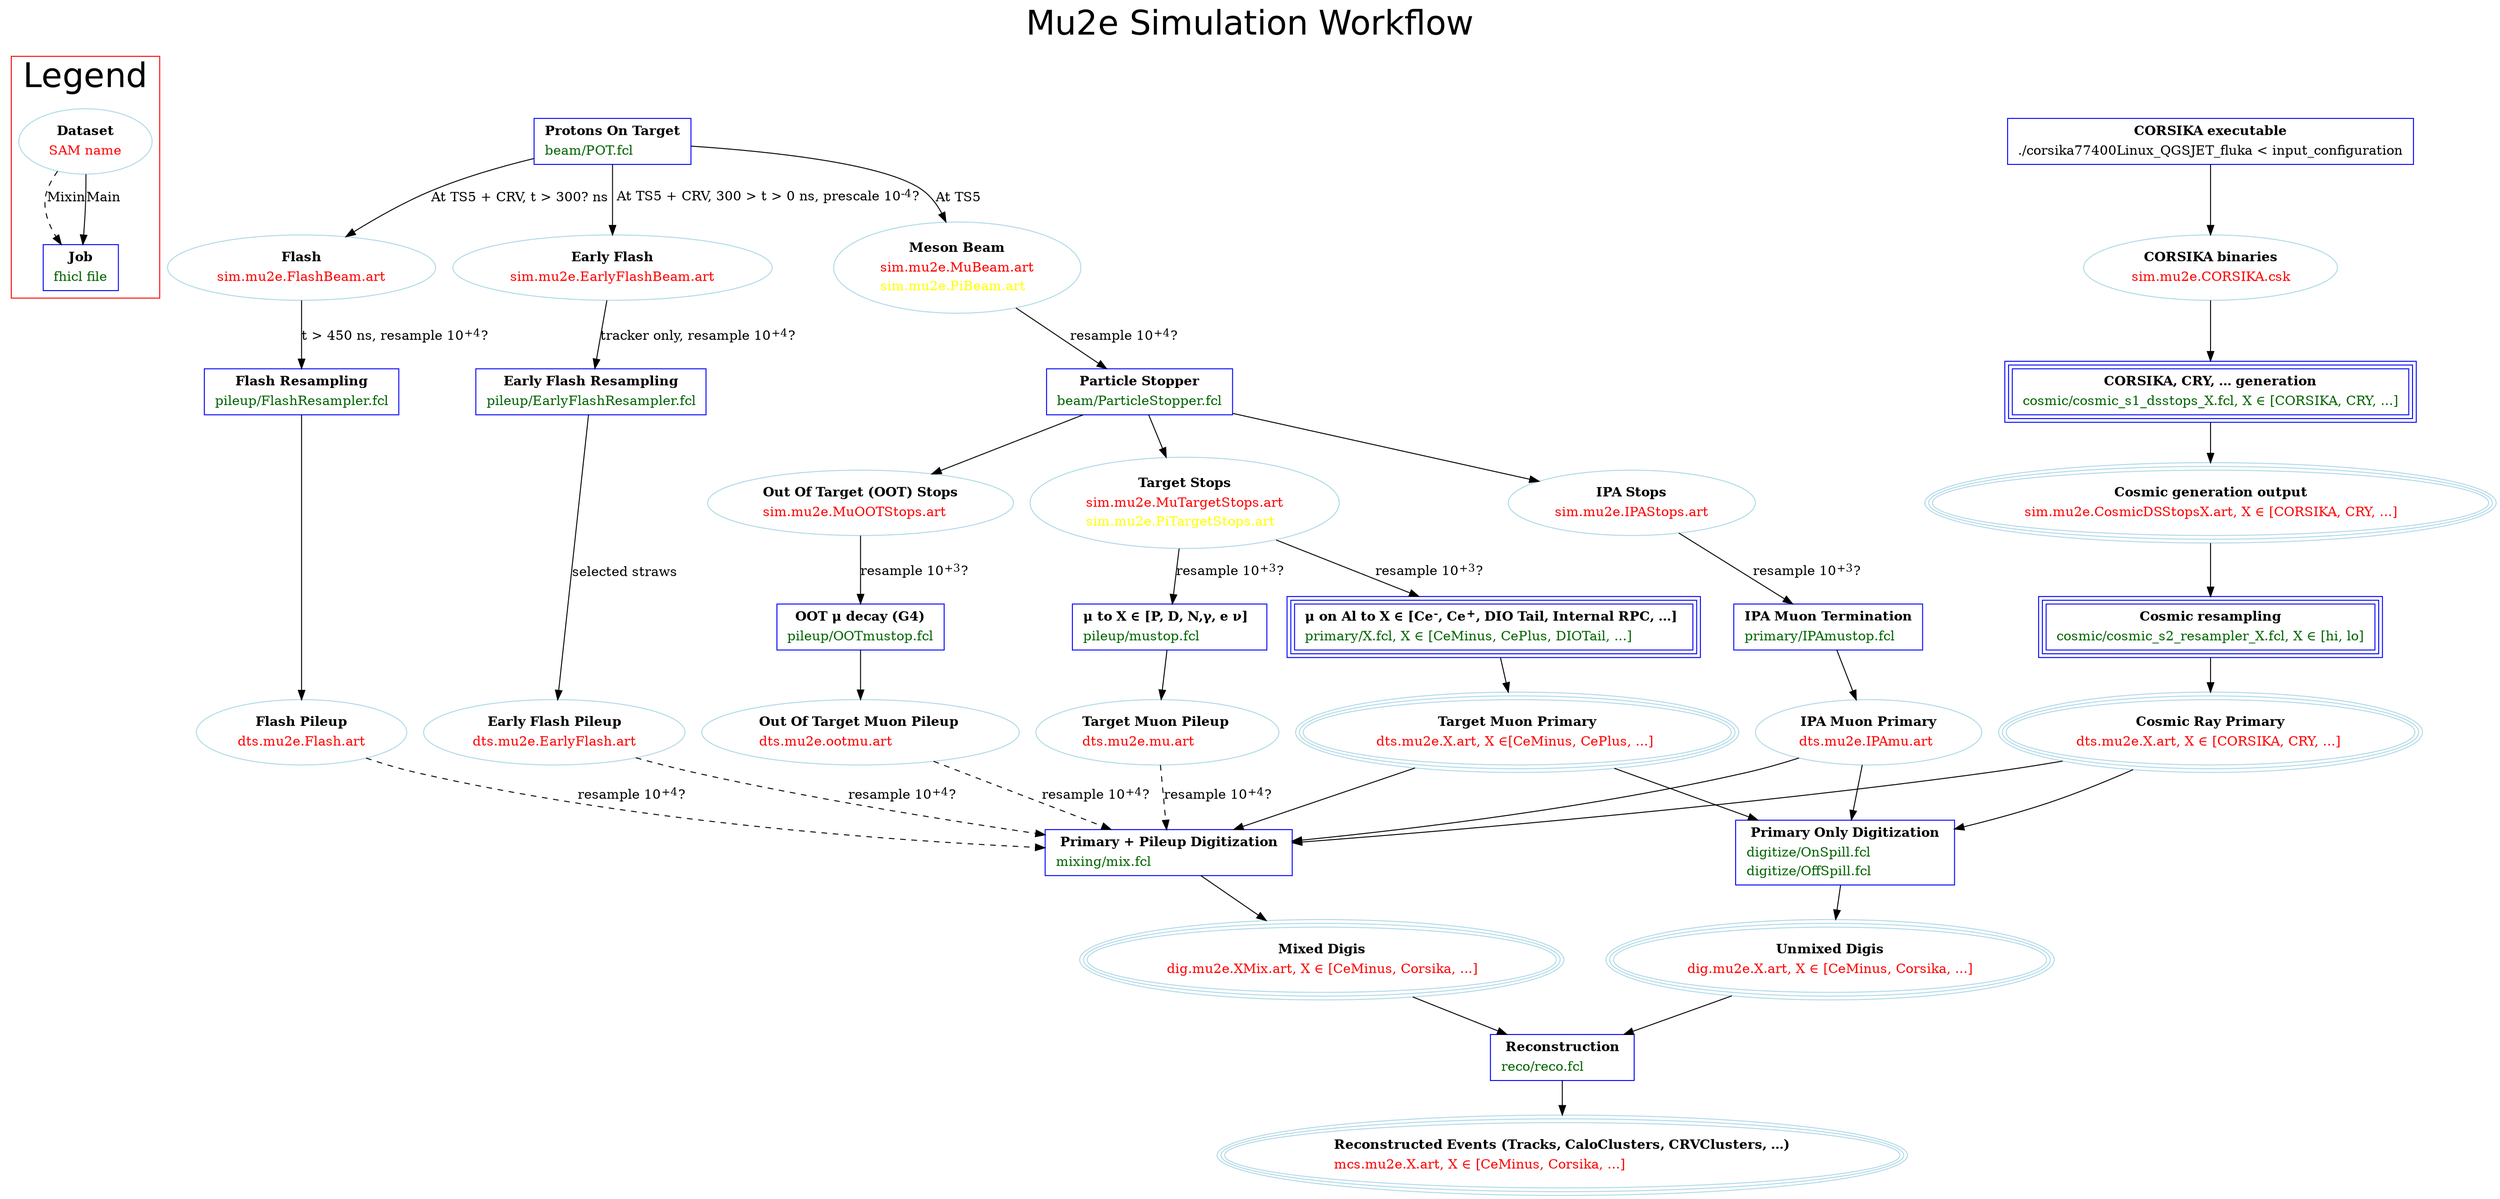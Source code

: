 /* A lowchart showing the simulation workflow for Mu2e.
 * To compile:
 *
 *     dot -Ttiff SimulationWorkflow.dot -o SimulationWorkflow.tiff
 *
 */

digraph SimWorkflow {
  /* size="14,11"; */
  label = "Mu2e Simulation Workflow";
  fontname="Helvetica";
  fontsize="36";
  labelloc = t;

  subgraph clusterLegend {
    rankdir=TB;
    color="red";
    label="Legend";
    Job [shape=box,color=blue,
	label=<<table border="0" cellborder="0" cellspacing="1">
	  <tr><td align="center"><b>Job</b></td></tr>
	  <tr><td align="left"><font color="darkgreen">fhicl file</font></td></tr>
	  </table>>];

    Dataset [shape=oval, color=lightblue,
	    label=<<table border="0" cellborder="0" cellspacing="1">
	      <tr><td align="center"><b>Dataset</b></td></tr>
	      <tr><td align="left"><font color="red">SAM name</font></td></tr>
	      </table>>];

    Dataset -> Job [style=dashed, label="Mixin"];
    Dataset -> Job [style=solid, label="Main"];
  }

  subgraph Campaign {

    POT [shape=box,color=blue,
	label=<<table border="0" cellborder="0" cellspacing="1">
	  <tr><td align="center"><b>Protons On Target</b></td></tr>
	  <tr><td align="left"><font color="darkgreen">beam/POT.fcl</font></td></tr>
	  </table>>];
    Beam [shape=oval,color=lightblue,
	 label=<<table border="0" cellborder="0" cellspacing="1">
	   <tr><td align="center"><b>Meson Beam</b></td></tr>
	   <tr><td align="left"><font color="red">sim.mu2e.MuBeam.art</font></td></tr>
	   <tr><td align="left"><font color="yellow">sim.mu2e.PiBeam.art</font></td></tr>
	   </table>>];
    Flash [shape=oval, color=lightblue,
	      label=<<table border="0" cellborder="0" cellspacing="1">
		<tr><td align="center"><b>Flash</b></td></tr>
		<tr><td align="left"><font color="red">sim.mu2e.FlashBeam.art</font></td></tr>
		</table>>];
    EarlyFlash [shape=oval, color=lightblue,
	       label=<<table border="0" cellborder="0" cellspacing="1">
		 <tr><td align="center"><b>Early Flash</b></td></tr>
		 <tr><td align="left"><font color="red">sim.mu2e.EarlyFlashBeam.art</font></td></tr>
		 </table>>];

    POT -> Flash [ label="At TS5 + CRV, t > 300? ns"];
    POT ->  Beam [ label="At TS5"];
    POT ->  EarlyFlash [ label=< At TS5 + CRV, 300 &gt; t &gt; 0 ns, prescale 10<sup>-4</sup>?> ];

    EarlyFlashResampling [shape=box,color=blue,
		    label=<<table border="0" cellborder="0" cellspacing="1">
		      <tr><td align="center"><b>Early Flash Resampling</b></td></tr>
		      <tr><td align="left"><font color="darkgreen">pileup/EarlyFlashResampler.fcl</font></td></tr>
		      </table>>];

    FlashResampling [shape=box,color=blue,
		    label=<<table border="0" cellborder="0" cellspacing="1">
		      <tr><td align="center"><b>Flash Resampling</b></td></tr>
		      <tr><td align="left"><font color="darkgreen">pileup/FlashResampler.fcl</font></td></tr>
		      </table>>];

    StopPositionResampling [shape=box,color=blue,
			   label=<<table border="0" cellborder="0" cellspacing="1">
			     <tr><td align="center"><b>Particle Stopper</b></td></tr>
			     <tr><td align="left"><font color="darkgreen">beam/ParticleStopper.fcl</font></td></tr>
			     </table>>];

    Beam -> StopPositionResampling [ label=<resample 10<sup>+4</sup>?> ];
    Flash -> FlashResampling [ label=<t &gt; 450 ns, resample 10<sup>+4</sup>?> ];
    EarlyFlash -> EarlyFlashResampling [ label=<tracker only, resample 10<sup>+4</sup>?> ];

    EarlyFlashPileup [shape=oval, color=lightblue,
		    label=<<table border="0" cellborder="0" cellspacing="1">
		      <tr><td align="center"><b>Early Flash Pileup</b></td></tr>
		      <tr><td align="left"><font color="red">dts.mu2e.EarlyFlash.art</font></td></tr>
		      </table>>];

    FlashPileup [shape=oval, color=lightblue,
		    label=<<table border="0" cellborder="0" cellspacing="1">
		      <tr><td align="center"><b>Flash Pileup</b></td></tr>
		      <tr><td align="left"><font color="red">dts.mu2e.Flash.art</font></td></tr>
		      </table>>];

    TargetStops [shape=oval, color=lightblue,
		label=<<table border="0" cellborder="0" cellspacing="1">
		  <tr><td align="center"><b>Target Stops</b></td></tr>
		  <tr><td align="left"><font color="red">sim.mu2e.MuTargetStops.art</font></td></tr>
		  <tr><td align="left"><font color="yellow">sim.mu2e.PiTargetStops.art</font></td></tr>
		  </table>>];

    OutOfTargetStops [shape=oval, color=lightblue,
		     label=<<table border="0" cellborder="0" cellspacing="1">
		       <tr><td align="center"><b>Out Of Target (OOT) Stops</b></td></tr>
		       <tr><td align="left"><font color="red">sim.mu2e.MuOOTStops.art</font></td></tr>
		       </table>>];

    IPAStops [shape=oval, color=lightblue,
	     label=<<table border="0" cellborder="0" cellspacing="1">
	       <tr><td align="center"><b>IPA Stops</b></td></tr>
	       <tr><td align="left"><font color="red">sim.mu2e.IPAStops.art</font></td></tr>
	       </table>>];

    FlashResampling -> FlashPileup;
    EarlyFlashResampling -> EarlyFlashPileup [ label=<selected straws> ];

    StopPositionResampling -> TargetStops;
    StopPositionResampling -> OutOfTargetStops;
    StopPositionResampling -> IPAStops;

    PrimaryMuonTerm [shape=box, peripheries=3, color=blue,
		    label=<<table border="0" cellborder="0" cellspacing="1">
		      <tr><td align="center"><b>&mu; on Al to X &isin; [Ce<sup>-</sup>, Ce<sup>+</sup>, DIO Tail, Internal RPC, ...] </b></td></tr>
		      <tr><td align="left"><font color="darkgreen">primary/X.fcl, X &isin; [CeMinus, CePlus, DIOTail, ...]</font></td></tr>
		      </table>>];

    PileupMuonTerm [shape=box,color=blue,
		       label=<<table border="0" cellborder="0" cellspacing="1">
			 <tr><td align="center"><b>&mu; to X &isin; [P, D, N,&gamma;, e &nu;]  </b></td></tr>
			 <tr><td align="left"><font color="darkgreen">pileup/mustop.fcl</font></td></tr>
			 </table>>];

    OutOfTargetMuonTerm [shape=box,color=blue,
			label=<<table border="0" cellborder="0" cellspacing="1">
			  <tr><td align="center"><b>OOT &mu; decay (G4)</b></td></tr>
			  <tr><td align="left"><font color="darkgreen">pileup/OOTmustop.fcl</font></td></tr>
			  </table>>];

    IPAMuonTerm [shape=box,color=blue,
		label=<<table border="0" cellborder="0" cellspacing="1">
		  <tr><td align="center"><b>IPA Muon Termination</b></td></tr>v
		  <tr><td align="left"><font color="darkgreen">primary/IPAmustop.fcl</font></td></tr></table>>];

    TargetStops -> PrimaryMuonTerm [ label=<resample 10<sup>+3</sup>?> ];
    TargetStops -> PileupMuonTerm [ label=<resample 10<sup>+3</sup>?> ];
    OutOfTargetStops -> OutOfTargetMuonTerm [ label=<resample 10<sup>+3</sup>?> ];
    IPAStops -> IPAMuonTerm [ label=<resample 10<sup>+3</sup>?> ];

    CosmicStage0 [shape=box, peripheries=1, color=blue,
            label=<<table border="0" cellborder="0" cellspacing="1">
                        <tr><td align="center"><b>CORSIKA executable</b></td></tr>
                        <tr><td align="left">./corsika77400Linux_QGSJET_fluka &lt; input_configuration</td></tr>
                        </table>>];

    CORSIKAOutput [shape=oval, peripheries=1, color=lightblue,
		  label=<<table border="0" cellborder="0" cellspacing="1">
		    <tr><td align="center"><b>CORSIKA binaries</b></td></tr>
		    <tr><td align="left"><font color="red">sim.mu2e.CORSIKA.csk</font></td></tr>
		    </table>>];

    CosmicStage0 -> CORSIKAOutput;

    CosmicGenerator [shape=box, peripheries=3, color=blue,
		    label=<<table border="0" cellborder="0" cellspacing="1">
		      <tr><td align="center"><b>CORSIKA, CRY, ... generation</b></td></tr>
		      <tr><td align="left"><font color="darkgreen">cosmic/cosmic_s1_dsstops_X.fcl, X &isin; [CORSIKA, CRY, ...]</font></td></tr>
		      </table>>];

    CORSIKAOutput -> CosmicGenerator;

    CosmicStage1Output [shape=oval, peripheries=3, color=lightblue,
		  label=<<table border="0" cellborder="0" cellspacing="1">
		    <tr><td align="center"><b>Cosmic generation output</b></td></tr>
		    <tr><td align="left"><font color="red">sim.mu2e.CosmicDSStopsX.art, X &isin; [CORSIKA, CRY, ...]</font></td></tr>
		    </table>>];

    CosmicGenerator -> CosmicStage1Output;

    CosmicStage2 [shape=box, peripheries=3, color=blue,
        label=<<table border="0" cellborder="0" cellspacing="1">
            <tr><td align="center"><b>Cosmic resampling</b></td></tr>
            <tr><td align="left"><font color="darkgreen">cosmic/cosmic_s2_resampler_X.fcl, X &isin; [hi, lo]</font></td></tr>
            </table>>];

    CosmicStage1Output -> CosmicStage2;

    CosmicPrimary [shape=oval, peripheries=3, color=lightblue,
		  label=<<table border="0" cellborder="0" cellspacing="1">
		    <tr><td align="center"><b>Cosmic Ray Primary</b></td></tr>
		    <tr><td align="left"><font color="red">dts.mu2e.X.art, X &isin; [CORSIKA, CRY, ...]</font></td></tr>
		    </table>>];

    IPAPrimary [shape=oval, color=lightblue,
	       label=<<table border="0" cellborder="0" cellspacing="1">
		 <tr><td align="center"><b>IPA Muon Primary</b></td></tr>
		 <tr><td align="left"><font color="red">dts.mu2e.IPAmu.art </font></td></tr>
		 </table>>];

    MuonPrimary [shape=oval, peripheries=3, color=lightblue,
		label=<<table border="0" cellborder="0" cellspacing="1">
		  <tr><td align="center"><b>Target Muon Primary</b></td></tr>
		  <tr><td align="left"><font color="red">dts.mu2e.X.art, X &isin;[CeMinus, CePlus, ...] </font></td></tr>
		  </table>>];

    CosmicStage2 -> CosmicPrimary;
    PrimaryMuonTerm -> MuonPrimary;
    IPAMuonTerm -> IPAPrimary;
    {rank=same CosmicStage1Output IPAStops};

    CosmicPrimary [shape=oval, peripheries=3, color=lightblue,
		  label=<<table border="0" cellborder="0" cellspacing="1">
		    <tr><td align="center"><b>Cosmic Ray Primary</b></td></tr>
		    <tr><td align="left"><font color="red">dts.mu2e.X.art, X &isin; [CORSIKA, CRY, ...] </font></td></tr>
		    </table>>];

    TargetMuonPileup [shape=oval, color=lightblue,
			 label=<<table border="0" cellborder="0" cellspacing="1">
			   <tr><td align="center"><b>Target Muon Pileup </b></td></tr>
			   <tr><td align="left"><font color="red">dts.mu2e.mu.art</font></td></tr>
			   </table>>];

    OutOfTargetMuonPileup [shape=oval, color=lightblue,
			      label=<<table border="0" cellborder="0" cellspacing="1">
				<tr><td align="center"><b>Out Of Target Muon Pileup </b></td></tr>
				<tr><td align="left"><font color="red">dts.mu2e.ootmu.art</font></td></tr>
				</table>>];

    PileupMuonTerm -> TargetMuonPileup;
    OutOfTargetMuonTerm -> OutOfTargetMuonPileup;
    {rank=same TargetMuonPileup OutOfTargetMuonPileup EarlyFlashPileup FlashPileup CosmicPrimary MuonPrimary IPAPrimary};

    MixDigitization [shape=box, peripheries=1, color=blue,
		    label=<<table border="0" cellborder="0" cellspacing="1">
		      <tr><td align="center"><b> Primary + Pileup Digitization </b></td></tr>
		      <tr><td align="left"><font color="darkgreen">mixing/mix.fcl</font></td></tr>
		      </table>>];

    NomixDigitization [shape=box, peripheries=1, color=blue,
		      label=<<table border="0" cellborder="0" cellspacing="1">
		      <tr><td align="center"><b> Primary Only Digitization </b></td></tr>
		      <tr><td align="left"><font color="darkgreen">digitize/OnSpill.fcl</font></td></tr>
		      <tr><td align="left"><font color="darkgreen">digitize/OffSpill.fcl</font></td></tr>
		      </table>>];

    MuonPrimary -> MixDigitization;
    CosmicPrimary -> MixDigitization;
    IPAPrimary -> MixDigitization;
    TargetMuonPileup -> MixDigitization [style=dashed, label=<resample 10<sup>+4</sup>?> ];
    OutOfTargetMuonPileup -> MixDigitization [style=dashed, label=<resample 10<sup>+4</sup>?>];
    EarlyFlashPileup -> MixDigitization [style=dashed, label=<resample 10<sup>+4</sup>?>];
    FlashPileup -> MixDigitization [style=dashed, label=<resample 10<sup>+4</sup>?>];

    MuonPrimary -> NomixDigitization;
    CosmicPrimary -> NomixDigitization;
    IPAPrimary -> NomixDigitization;

    UnmixedDigis [shape=oval, peripheries=3, color=lightblue,
		 label=<<table border="0" cellborder="0" cellspacing="1">
		   <tr><td align="center"><b>Unmixed Digis</b></td></tr>
		   <tr><td align="left"><font color="red">dig.mu2e.X.art, X &isin; [CeMinus, Corsika, ...]</font></td></tr>
		   </table>>];

    MixedDigis [shape=oval, peripheries=3, color=lightblue,
	       label=<<table border="0" cellborder="0" cellspacing="1">
		 <tr><td align="center"><b>Mixed Digis</b></td></tr>
		 <tr><td align="left"><font color="red">dig.mu2e.XMix.art, X &isin; [CeMinus, Corsika, ...]</font></td></tr>
		 </table>>];

    NomixDigitization -> UnmixedDigis;
    MixDigitization -> MixedDigis;

    {rank=same NomixDigitization MixDigitization};

    Reconstruction [shape=box, peripheries=1, color=blue,
		   label=<<table border="0" cellborder="0" cellspacing="1">
		     <tr><td align="center"><b> Reconstruction </b></td></tr>
		     <tr><td align="left"><font color="darkgreen">reco/reco.fcl </font></td></tr>
		     </table>>];

    Reco [shape=oval, color=lightblue, peripheries=3
	 label=<<table border="0" cellborder="0" cellspacing="1">
	   <tr><td align="center"><b>Reconstructed Events (Tracks, CaloClusters, CRVClusters, ...)</b></td></tr>
	   <tr><td align="left"><font color="red">mcs.mu2e.X.art, X &isin; [CeMinus, Corsika, ...]</font></td></tr>
	   </table>>];

    MixedDigis -> Reconstruction
      UnmixedDigis -> Reconstruction
      Reconstruction -> Reco

  }
}
